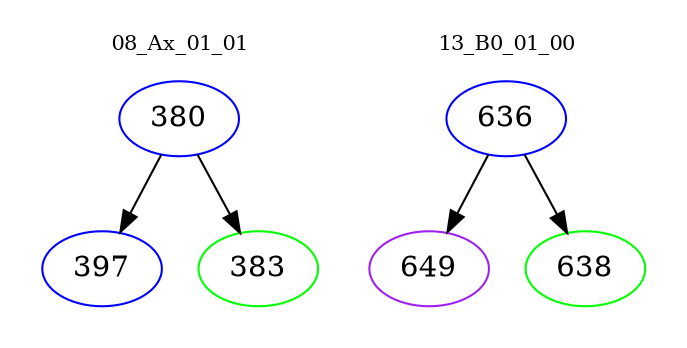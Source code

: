 digraph{
subgraph cluster_0 {
color = white
label = "08_Ax_01_01";
fontsize=10;
T0_380 [label="380", color="blue"]
T0_380 -> T0_397 [color="black"]
T0_397 [label="397", color="blue"]
T0_380 -> T0_383 [color="black"]
T0_383 [label="383", color="green"]
}
subgraph cluster_1 {
color = white
label = "13_B0_01_00";
fontsize=10;
T1_636 [label="636", color="blue"]
T1_636 -> T1_649 [color="black"]
T1_649 [label="649", color="purple"]
T1_636 -> T1_638 [color="black"]
T1_638 [label="638", color="green"]
}
}
